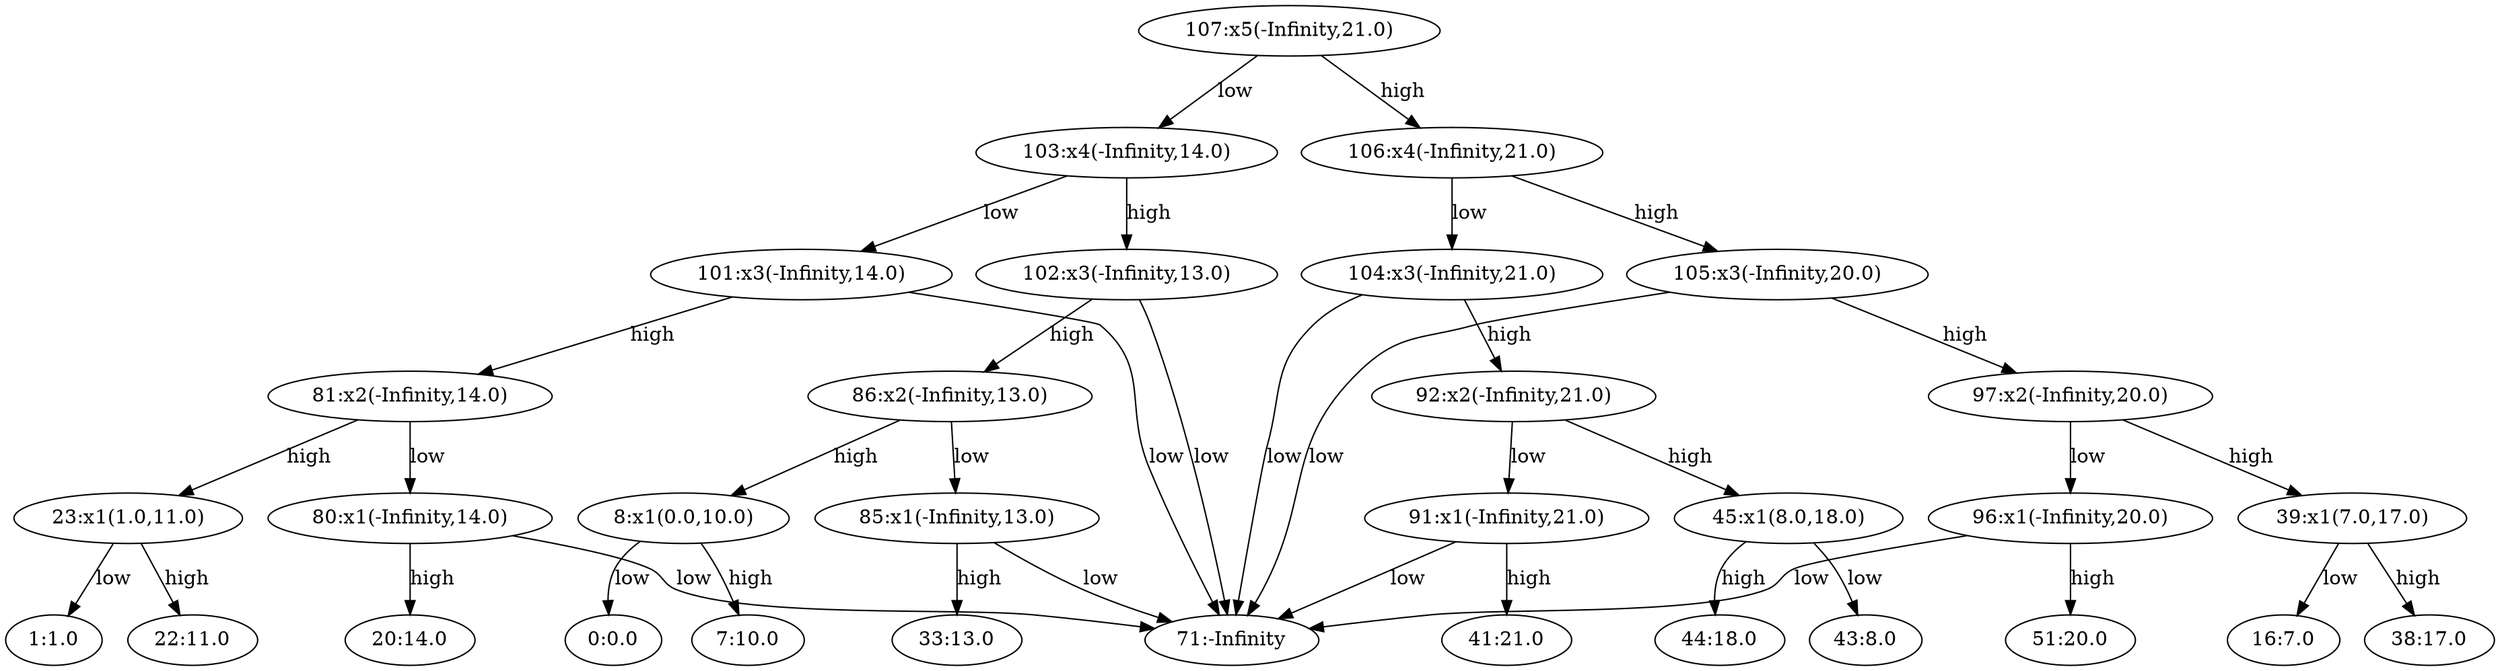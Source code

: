 strict digraph G {
  id107_x5_mInfinity_21_0_ [ label="107:x5(-Infinity,21.0)" ];
  id103_x4_mInfinity_14_0_ [ label="103:x4(-Infinity,14.0)" ];
  id106_x4_mInfinity_21_0_ [ label="106:x4(-Infinity,21.0)" ];
  id101_x3_mInfinity_14_0_ [ label="101:x3(-Infinity,14.0)" ];
  id102_x3_mInfinity_13_0_ [ label="102:x3(-Infinity,13.0)" ];
  id71_mInfinity [ label="71:-Infinity" ];
  id81_x2_mInfinity_14_0_ [ label="81:x2(-Infinity,14.0)" ];
  id80_x1_mInfinity_14_0_ [ label="80:x1(-Infinity,14.0)" ];
  id23_x1_1_0_11_0_ [ label="23:x1(1.0,11.0)" ];
  id20_14_0 [ label="20:14.0" ];
  id1_1_0 [ label="1:1.0" ];
  id22_11_0 [ label="22:11.0" ];
  id86_x2_mInfinity_13_0_ [ label="86:x2(-Infinity,13.0)" ];
  id85_x1_mInfinity_13_0_ [ label="85:x1(-Infinity,13.0)" ];
  id8_x1_0_0_10_0_ [ label="8:x1(0.0,10.0)" ];
  id33_13_0 [ label="33:13.0" ];
  id0_0_0 [ label="0:0.0" ];
  id7_10_0 [ label="7:10.0" ];
  id104_x3_mInfinity_21_0_ [ label="104:x3(-Infinity,21.0)" ];
  id105_x3_mInfinity_20_0_ [ label="105:x3(-Infinity,20.0)" ];
  id92_x2_mInfinity_21_0_ [ label="92:x2(-Infinity,21.0)" ];
  id91_x1_mInfinity_21_0_ [ label="91:x1(-Infinity,21.0)" ];
  id45_x1_8_0_18_0_ [ label="45:x1(8.0,18.0)" ];
  id41_21_0 [ label="41:21.0" ];
  id43_8_0 [ label="43:8.0" ];
  id44_18_0 [ label="44:18.0" ];
  id97_x2_mInfinity_20_0_ [ label="97:x2(-Infinity,20.0)" ];
  id96_x1_mInfinity_20_0_ [ label="96:x1(-Infinity,20.0)" ];
  id39_x1_7_0_17_0_ [ label="39:x1(7.0,17.0)" ];
  id51_20_0 [ label="51:20.0" ];
  id16_7_0 [ label="16:7.0" ];
  id38_17_0 [ label="38:17.0" ];
  id107_x5_mInfinity_21_0_ -> id103_x4_mInfinity_14_0_ [ label="low" ];
  id107_x5_mInfinity_21_0_ -> id106_x4_mInfinity_21_0_ [ label="high" ];
  id103_x4_mInfinity_14_0_ -> id101_x3_mInfinity_14_0_ [ label="low" ];
  id103_x4_mInfinity_14_0_ -> id102_x3_mInfinity_13_0_ [ label="high" ];
  id101_x3_mInfinity_14_0_ -> id71_mInfinity [ label="low" ];
  id101_x3_mInfinity_14_0_ -> id81_x2_mInfinity_14_0_ [ label="high" ];
  id81_x2_mInfinity_14_0_ -> id80_x1_mInfinity_14_0_ [ label="low" ];
  id81_x2_mInfinity_14_0_ -> id23_x1_1_0_11_0_ [ label="high" ];
  id80_x1_mInfinity_14_0_ -> id71_mInfinity [ label="low" ];
  id80_x1_mInfinity_14_0_ -> id20_14_0 [ label="high" ];
  id23_x1_1_0_11_0_ -> id1_1_0 [ label="low" ];
  id23_x1_1_0_11_0_ -> id22_11_0 [ label="high" ];
  id102_x3_mInfinity_13_0_ -> id71_mInfinity [ label="low" ];
  id102_x3_mInfinity_13_0_ -> id86_x2_mInfinity_13_0_ [ label="high" ];
  id86_x2_mInfinity_13_0_ -> id85_x1_mInfinity_13_0_ [ label="low" ];
  id86_x2_mInfinity_13_0_ -> id8_x1_0_0_10_0_ [ label="high" ];
  id85_x1_mInfinity_13_0_ -> id71_mInfinity [ label="low" ];
  id85_x1_mInfinity_13_0_ -> id33_13_0 [ label="high" ];
  id8_x1_0_0_10_0_ -> id0_0_0 [ label="low" ];
  id8_x1_0_0_10_0_ -> id7_10_0 [ label="high" ];
  id106_x4_mInfinity_21_0_ -> id104_x3_mInfinity_21_0_ [ label="low" ];
  id106_x4_mInfinity_21_0_ -> id105_x3_mInfinity_20_0_ [ label="high" ];
  id104_x3_mInfinity_21_0_ -> id71_mInfinity [ label="low" ];
  id104_x3_mInfinity_21_0_ -> id92_x2_mInfinity_21_0_ [ label="high" ];
  id92_x2_mInfinity_21_0_ -> id91_x1_mInfinity_21_0_ [ label="low" ];
  id92_x2_mInfinity_21_0_ -> id45_x1_8_0_18_0_ [ label="high" ];
  id91_x1_mInfinity_21_0_ -> id71_mInfinity [ label="low" ];
  id91_x1_mInfinity_21_0_ -> id41_21_0 [ label="high" ];
  id45_x1_8_0_18_0_ -> id43_8_0 [ label="low" ];
  id45_x1_8_0_18_0_ -> id44_18_0 [ label="high" ];
  id105_x3_mInfinity_20_0_ -> id71_mInfinity [ label="low" ];
  id105_x3_mInfinity_20_0_ -> id97_x2_mInfinity_20_0_ [ label="high" ];
  id97_x2_mInfinity_20_0_ -> id96_x1_mInfinity_20_0_ [ label="low" ];
  id97_x2_mInfinity_20_0_ -> id39_x1_7_0_17_0_ [ label="high" ];
  id96_x1_mInfinity_20_0_ -> id71_mInfinity [ label="low" ];
  id96_x1_mInfinity_20_0_ -> id51_20_0 [ label="high" ];
  id39_x1_7_0_17_0_ -> id16_7_0 [ label="low" ];
  id39_x1_7_0_17_0_ -> id38_17_0 [ label="high" ];
}
